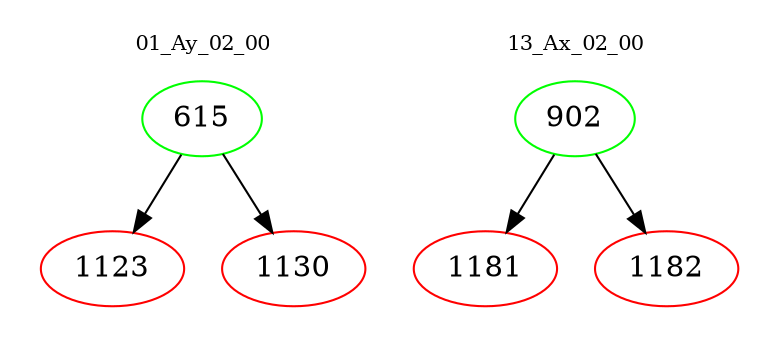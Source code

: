 digraph{
subgraph cluster_0 {
color = white
label = "01_Ay_02_00";
fontsize=10;
T0_615 [label="615", color="green"]
T0_615 -> T0_1123 [color="black"]
T0_1123 [label="1123", color="red"]
T0_615 -> T0_1130 [color="black"]
T0_1130 [label="1130", color="red"]
}
subgraph cluster_1 {
color = white
label = "13_Ax_02_00";
fontsize=10;
T1_902 [label="902", color="green"]
T1_902 -> T1_1181 [color="black"]
T1_1181 [label="1181", color="red"]
T1_902 -> T1_1182 [color="black"]
T1_1182 [label="1182", color="red"]
}
}
